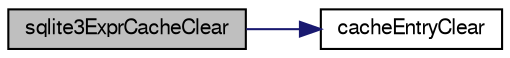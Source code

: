 digraph "sqlite3ExprCacheClear"
{
  edge [fontname="FreeSans",fontsize="10",labelfontname="FreeSans",labelfontsize="10"];
  node [fontname="FreeSans",fontsize="10",shape=record];
  rankdir="LR";
  Node515532 [label="sqlite3ExprCacheClear",height=0.2,width=0.4,color="black", fillcolor="grey75", style="filled", fontcolor="black"];
  Node515532 -> Node515533 [color="midnightblue",fontsize="10",style="solid",fontname="FreeSans"];
  Node515533 [label="cacheEntryClear",height=0.2,width=0.4,color="black", fillcolor="white", style="filled",URL="$sqlite3_8c.html#a695836faaedd1f2926d828f459bce76e"];
}
